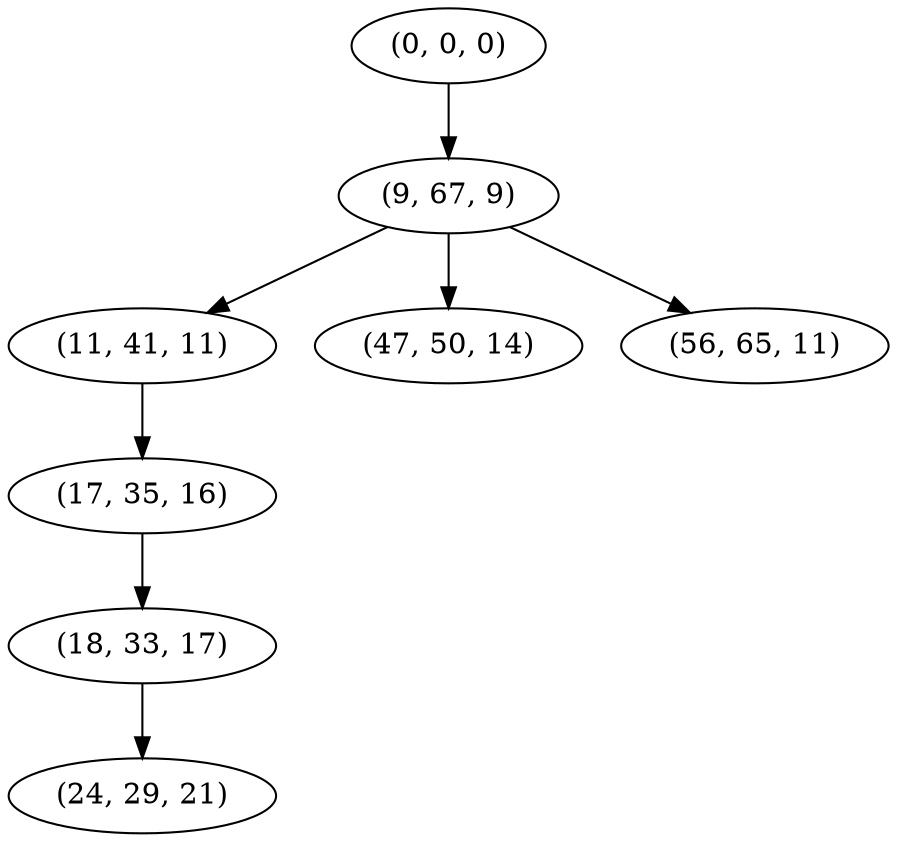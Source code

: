 digraph tree {
    "(0, 0, 0)";
    "(9, 67, 9)";
    "(11, 41, 11)";
    "(17, 35, 16)";
    "(18, 33, 17)";
    "(24, 29, 21)";
    "(47, 50, 14)";
    "(56, 65, 11)";
    "(0, 0, 0)" -> "(9, 67, 9)";
    "(9, 67, 9)" -> "(11, 41, 11)";
    "(9, 67, 9)" -> "(47, 50, 14)";
    "(9, 67, 9)" -> "(56, 65, 11)";
    "(11, 41, 11)" -> "(17, 35, 16)";
    "(17, 35, 16)" -> "(18, 33, 17)";
    "(18, 33, 17)" -> "(24, 29, 21)";
}
